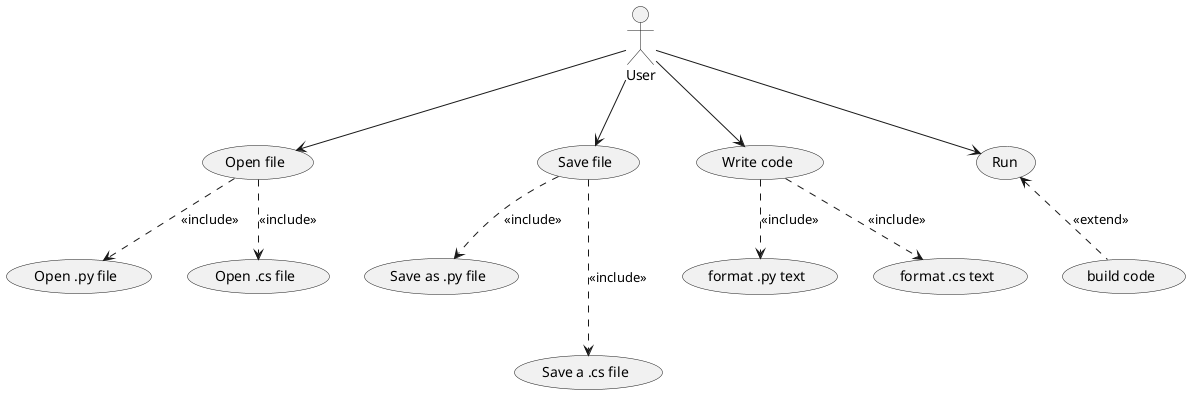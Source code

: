 @startuml
'https://plantuml.com/use-case-diagram

User --> (Open file)
User --> (Save file)
User --> (Write code)
User --> (Run)
(Write code) ..> (format .py text): <<include>>
(Write code) ..> (format .cs text): <<include>>
(Open file) ..> (Open .py file): <<include>>
(Open file) ..> (Open .cs file): <<include>>
(Save file) ..> (Save as .py file): <<include>>
(Save file) ...> (Save a .cs file): <<include>>

(Run) <.. (build code): <<extend>>






@enduml